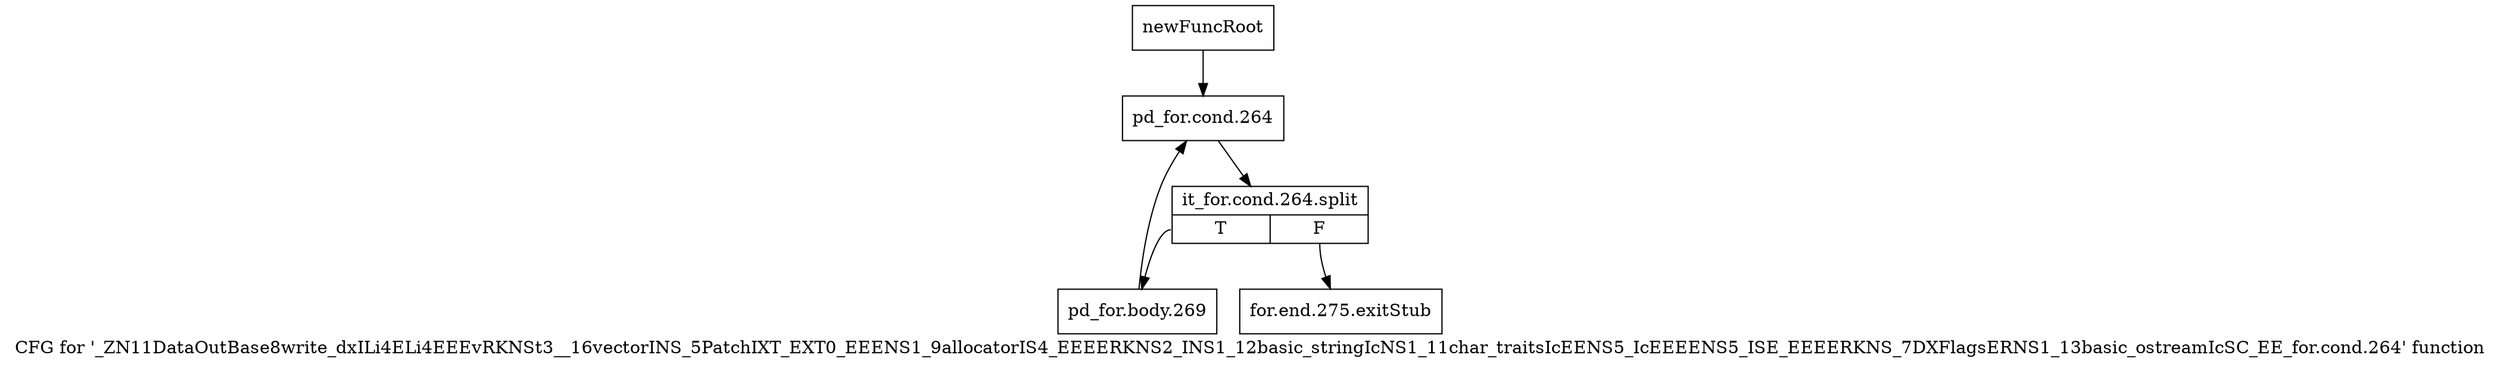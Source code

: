digraph "CFG for '_ZN11DataOutBase8write_dxILi4ELi4EEEvRKNSt3__16vectorINS_5PatchIXT_EXT0_EEENS1_9allocatorIS4_EEEERKNS2_INS1_12basic_stringIcNS1_11char_traitsIcEENS5_IcEEEENS5_ISE_EEEERKNS_7DXFlagsERNS1_13basic_ostreamIcSC_EE_for.cond.264' function" {
	label="CFG for '_ZN11DataOutBase8write_dxILi4ELi4EEEvRKNSt3__16vectorINS_5PatchIXT_EXT0_EEENS1_9allocatorIS4_EEEERKNS2_INS1_12basic_stringIcNS1_11char_traitsIcEENS5_IcEEEENS5_ISE_EEEERKNS_7DXFlagsERNS1_13basic_ostreamIcSC_EE_for.cond.264' function";

	Node0x8c63550 [shape=record,label="{newFuncRoot}"];
	Node0x8c63550 -> Node0x8c635f0;
	Node0x8c635a0 [shape=record,label="{for.end.275.exitStub}"];
	Node0x8c635f0 [shape=record,label="{pd_for.cond.264}"];
	Node0x8c635f0 -> Node0xb775710;
	Node0xb775710 [shape=record,label="{it_for.cond.264.split|{<s0>T|<s1>F}}"];
	Node0xb775710:s0 -> Node0x8c63640;
	Node0xb775710:s1 -> Node0x8c635a0;
	Node0x8c63640 [shape=record,label="{pd_for.body.269}"];
	Node0x8c63640 -> Node0x8c635f0;
}
